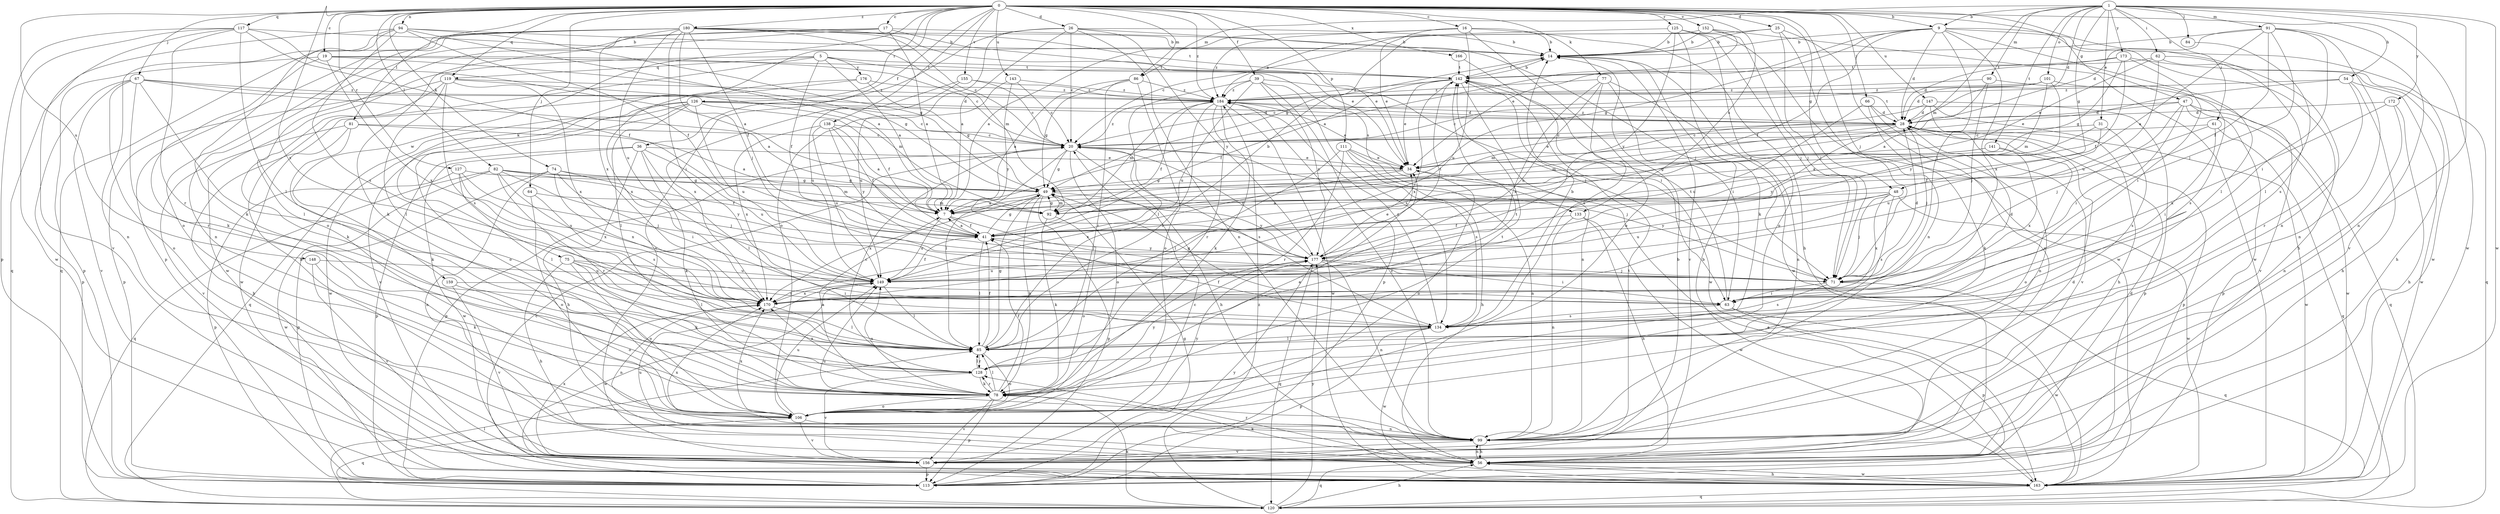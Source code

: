 strict digraph  {
0;
1;
5;
7;
9;
14;
16;
17;
19;
20;
25;
26;
28;
31;
34;
36;
39;
41;
47;
48;
49;
54;
56;
61;
62;
63;
64;
66;
67;
71;
74;
75;
77;
78;
81;
82;
84;
85;
86;
90;
91;
92;
94;
99;
101;
106;
111;
113;
117;
119;
120;
125;
126;
127;
128;
133;
134;
138;
141;
142;
143;
147;
148;
149;
152;
155;
156;
159;
163;
166;
170;
172;
173;
176;
177;
180;
184;
0 -> 9  [label=b];
0 -> 16  [label=c];
0 -> 17  [label=c];
0 -> 19  [label=c];
0 -> 25  [label=d];
0 -> 26  [label=d];
0 -> 36  [label=f];
0 -> 39  [label=f];
0 -> 47  [label=g];
0 -> 48  [label=g];
0 -> 64  [label=j];
0 -> 66  [label=j];
0 -> 67  [label=j];
0 -> 71  [label=j];
0 -> 74  [label=k];
0 -> 75  [label=k];
0 -> 77  [label=k];
0 -> 81  [label=l];
0 -> 82  [label=l];
0 -> 86  [label=m];
0 -> 94  [label=n];
0 -> 99  [label=n];
0 -> 111  [label=p];
0 -> 117  [label=q];
0 -> 119  [label=q];
0 -> 125  [label=r];
0 -> 126  [label=r];
0 -> 127  [label=r];
0 -> 133  [label=s];
0 -> 138  [label=t];
0 -> 143  [label=u];
0 -> 147  [label=u];
0 -> 148  [label=u];
0 -> 152  [label=v];
0 -> 155  [label=v];
0 -> 159  [label=w];
0 -> 163  [label=w];
0 -> 166  [label=x];
0 -> 170  [label=x];
0 -> 180  [label=z];
0 -> 184  [label=z];
1 -> 9  [label=b];
1 -> 28  [label=d];
1 -> 31  [label=e];
1 -> 48  [label=g];
1 -> 54  [label=h];
1 -> 61  [label=i];
1 -> 62  [label=i];
1 -> 84  [label=l];
1 -> 86  [label=m];
1 -> 90  [label=m];
1 -> 91  [label=m];
1 -> 92  [label=m];
1 -> 99  [label=n];
1 -> 101  [label=o];
1 -> 141  [label=t];
1 -> 163  [label=w];
1 -> 172  [label=y];
1 -> 173  [label=y];
5 -> 7  [label=a];
5 -> 41  [label=f];
5 -> 56  [label=h];
5 -> 119  [label=q];
5 -> 133  [label=s];
5 -> 142  [label=t];
5 -> 163  [label=w];
5 -> 176  [label=y];
7 -> 41  [label=f];
7 -> 71  [label=j];
7 -> 149  [label=u];
9 -> 14  [label=b];
9 -> 28  [label=d];
9 -> 34  [label=e];
9 -> 41  [label=f];
9 -> 49  [label=g];
9 -> 56  [label=h];
9 -> 71  [label=j];
9 -> 85  [label=l];
9 -> 163  [label=w];
9 -> 170  [label=x];
14 -> 142  [label=t];
14 -> 156  [label=v];
14 -> 163  [label=w];
16 -> 7  [label=a];
16 -> 14  [label=b];
16 -> 34  [label=e];
16 -> 56  [label=h];
16 -> 106  [label=o];
16 -> 149  [label=u];
16 -> 184  [label=z];
17 -> 7  [label=a];
17 -> 14  [label=b];
17 -> 34  [label=e];
17 -> 78  [label=k];
17 -> 99  [label=n];
17 -> 106  [label=o];
19 -> 20  [label=c];
19 -> 49  [label=g];
19 -> 78  [label=k];
19 -> 113  [label=p];
19 -> 142  [label=t];
19 -> 170  [label=x];
20 -> 34  [label=e];
20 -> 49  [label=g];
20 -> 56  [label=h];
20 -> 71  [label=j];
20 -> 85  [label=l];
20 -> 106  [label=o];
20 -> 113  [label=p];
20 -> 134  [label=s];
20 -> 184  [label=z];
25 -> 14  [label=b];
25 -> 20  [label=c];
25 -> 71  [label=j];
25 -> 99  [label=n];
25 -> 156  [label=v];
26 -> 7  [label=a];
26 -> 14  [label=b];
26 -> 20  [label=c];
26 -> 71  [label=j];
26 -> 99  [label=n];
26 -> 106  [label=o];
26 -> 156  [label=v];
26 -> 177  [label=y];
28 -> 20  [label=c];
28 -> 34  [label=e];
28 -> 71  [label=j];
28 -> 92  [label=m];
28 -> 113  [label=p];
28 -> 142  [label=t];
28 -> 163  [label=w];
28 -> 177  [label=y];
28 -> 184  [label=z];
31 -> 7  [label=a];
31 -> 20  [label=c];
31 -> 134  [label=s];
31 -> 149  [label=u];
34 -> 49  [label=g];
34 -> 106  [label=o];
34 -> 170  [label=x];
36 -> 34  [label=e];
36 -> 56  [label=h];
36 -> 78  [label=k];
36 -> 85  [label=l];
36 -> 113  [label=p];
36 -> 149  [label=u];
36 -> 163  [label=w];
39 -> 71  [label=j];
39 -> 85  [label=l];
39 -> 113  [label=p];
39 -> 134  [label=s];
39 -> 149  [label=u];
39 -> 177  [label=y];
39 -> 184  [label=z];
41 -> 7  [label=a];
41 -> 14  [label=b];
41 -> 49  [label=g];
41 -> 85  [label=l];
41 -> 177  [label=y];
47 -> 20  [label=c];
47 -> 28  [label=d];
47 -> 63  [label=i];
47 -> 71  [label=j];
47 -> 113  [label=p];
47 -> 120  [label=q];
47 -> 163  [label=w];
48 -> 7  [label=a];
48 -> 71  [label=j];
48 -> 134  [label=s];
48 -> 149  [label=u];
48 -> 163  [label=w];
48 -> 170  [label=x];
48 -> 177  [label=y];
49 -> 7  [label=a];
49 -> 78  [label=k];
49 -> 92  [label=m];
49 -> 113  [label=p];
49 -> 170  [label=x];
49 -> 177  [label=y];
54 -> 34  [label=e];
54 -> 56  [label=h];
54 -> 128  [label=r];
54 -> 163  [label=w];
54 -> 184  [label=z];
56 -> 14  [label=b];
56 -> 28  [label=d];
56 -> 78  [label=k];
56 -> 99  [label=n];
56 -> 120  [label=q];
56 -> 128  [label=r];
56 -> 149  [label=u];
56 -> 163  [label=w];
61 -> 20  [label=c];
61 -> 41  [label=f];
61 -> 63  [label=i];
61 -> 120  [label=q];
62 -> 34  [label=e];
62 -> 120  [label=q];
62 -> 134  [label=s];
62 -> 142  [label=t];
62 -> 149  [label=u];
63 -> 28  [label=d];
63 -> 49  [label=g];
63 -> 113  [label=p];
63 -> 134  [label=s];
63 -> 142  [label=t];
63 -> 163  [label=w];
64 -> 92  [label=m];
64 -> 106  [label=o];
64 -> 134  [label=s];
66 -> 28  [label=d];
66 -> 78  [label=k];
66 -> 99  [label=n];
66 -> 149  [label=u];
67 -> 7  [label=a];
67 -> 28  [label=d];
67 -> 85  [label=l];
67 -> 106  [label=o];
67 -> 113  [label=p];
67 -> 128  [label=r];
67 -> 156  [label=v];
67 -> 184  [label=z];
71 -> 28  [label=d];
71 -> 63  [label=i];
71 -> 120  [label=q];
71 -> 134  [label=s];
74 -> 41  [label=f];
74 -> 49  [label=g];
74 -> 63  [label=i];
74 -> 99  [label=n];
74 -> 113  [label=p];
74 -> 170  [label=x];
75 -> 56  [label=h];
75 -> 78  [label=k];
75 -> 85  [label=l];
75 -> 106  [label=o];
75 -> 134  [label=s];
75 -> 149  [label=u];
77 -> 63  [label=i];
77 -> 99  [label=n];
77 -> 134  [label=s];
77 -> 149  [label=u];
77 -> 170  [label=x];
77 -> 184  [label=z];
78 -> 7  [label=a];
78 -> 34  [label=e];
78 -> 41  [label=f];
78 -> 85  [label=l];
78 -> 106  [label=o];
78 -> 113  [label=p];
78 -> 128  [label=r];
78 -> 142  [label=t];
78 -> 149  [label=u];
78 -> 156  [label=v];
78 -> 177  [label=y];
81 -> 7  [label=a];
81 -> 20  [label=c];
81 -> 56  [label=h];
81 -> 78  [label=k];
81 -> 156  [label=v];
82 -> 49  [label=g];
82 -> 71  [label=j];
82 -> 92  [label=m];
82 -> 120  [label=q];
82 -> 128  [label=r];
82 -> 163  [label=w];
82 -> 170  [label=x];
82 -> 177  [label=y];
84 -> 85  [label=l];
85 -> 41  [label=f];
85 -> 49  [label=g];
85 -> 106  [label=o];
85 -> 128  [label=r];
85 -> 142  [label=t];
86 -> 7  [label=a];
86 -> 49  [label=g];
86 -> 106  [label=o];
86 -> 128  [label=r];
86 -> 184  [label=z];
90 -> 7  [label=a];
90 -> 71  [label=j];
90 -> 156  [label=v];
90 -> 184  [label=z];
91 -> 7  [label=a];
91 -> 14  [label=b];
91 -> 28  [label=d];
91 -> 41  [label=f];
91 -> 63  [label=i];
91 -> 71  [label=j];
91 -> 99  [label=n];
91 -> 156  [label=v];
92 -> 49  [label=g];
92 -> 78  [label=k];
92 -> 106  [label=o];
94 -> 7  [label=a];
94 -> 14  [label=b];
94 -> 41  [label=f];
94 -> 49  [label=g];
94 -> 78  [label=k];
94 -> 99  [label=n];
94 -> 120  [label=q];
94 -> 134  [label=s];
99 -> 28  [label=d];
99 -> 56  [label=h];
99 -> 149  [label=u];
99 -> 156  [label=v];
99 -> 170  [label=x];
99 -> 184  [label=z];
101 -> 20  [label=c];
101 -> 28  [label=d];
101 -> 92  [label=m];
101 -> 134  [label=s];
101 -> 177  [label=y];
101 -> 184  [label=z];
106 -> 99  [label=n];
106 -> 120  [label=q];
106 -> 149  [label=u];
106 -> 156  [label=v];
106 -> 170  [label=x];
106 -> 177  [label=y];
111 -> 34  [label=e];
111 -> 56  [label=h];
111 -> 85  [label=l];
111 -> 99  [label=n];
111 -> 128  [label=r];
111 -> 134  [label=s];
113 -> 20  [label=c];
113 -> 49  [label=g];
113 -> 177  [label=y];
117 -> 7  [label=a];
117 -> 14  [label=b];
117 -> 41  [label=f];
117 -> 85  [label=l];
117 -> 113  [label=p];
117 -> 128  [label=r];
117 -> 156  [label=v];
117 -> 163  [label=w];
119 -> 78  [label=k];
119 -> 85  [label=l];
119 -> 92  [label=m];
119 -> 113  [label=p];
119 -> 134  [label=s];
119 -> 170  [label=x];
119 -> 184  [label=z];
120 -> 56  [label=h];
120 -> 78  [label=k];
120 -> 85  [label=l];
120 -> 177  [label=y];
120 -> 184  [label=z];
125 -> 14  [label=b];
125 -> 71  [label=j];
125 -> 78  [label=k];
125 -> 106  [label=o];
125 -> 163  [label=w];
125 -> 177  [label=y];
125 -> 184  [label=z];
126 -> 20  [label=c];
126 -> 28  [label=d];
126 -> 41  [label=f];
126 -> 85  [label=l];
126 -> 106  [label=o];
126 -> 120  [label=q];
126 -> 149  [label=u];
126 -> 156  [label=v];
126 -> 163  [label=w];
127 -> 49  [label=g];
127 -> 71  [label=j];
127 -> 85  [label=l];
127 -> 113  [label=p];
127 -> 149  [label=u];
128 -> 20  [label=c];
128 -> 78  [label=k];
128 -> 85  [label=l];
128 -> 156  [label=v];
128 -> 170  [label=x];
133 -> 41  [label=f];
133 -> 56  [label=h];
133 -> 99  [label=n];
133 -> 163  [label=w];
134 -> 14  [label=b];
134 -> 41  [label=f];
134 -> 85  [label=l];
134 -> 113  [label=p];
134 -> 163  [label=w];
134 -> 184  [label=z];
138 -> 7  [label=a];
138 -> 20  [label=c];
138 -> 41  [label=f];
138 -> 149  [label=u];
138 -> 170  [label=x];
138 -> 177  [label=y];
141 -> 34  [label=e];
141 -> 49  [label=g];
141 -> 106  [label=o];
141 -> 170  [label=x];
142 -> 14  [label=b];
142 -> 34  [label=e];
142 -> 41  [label=f];
142 -> 99  [label=n];
142 -> 163  [label=w];
142 -> 170  [label=x];
142 -> 184  [label=z];
143 -> 20  [label=c];
143 -> 149  [label=u];
143 -> 177  [label=y];
143 -> 184  [label=z];
147 -> 28  [label=d];
147 -> 56  [label=h];
147 -> 92  [label=m];
147 -> 113  [label=p];
147 -> 156  [label=v];
148 -> 78  [label=k];
148 -> 149  [label=u];
148 -> 156  [label=v];
149 -> 41  [label=f];
149 -> 85  [label=l];
149 -> 163  [label=w];
149 -> 170  [label=x];
152 -> 7  [label=a];
152 -> 14  [label=b];
152 -> 49  [label=g];
152 -> 71  [label=j];
152 -> 163  [label=w];
155 -> 20  [label=c];
155 -> 149  [label=u];
155 -> 170  [label=x];
155 -> 184  [label=z];
156 -> 14  [label=b];
156 -> 20  [label=c];
156 -> 113  [label=p];
156 -> 142  [label=t];
156 -> 170  [label=x];
159 -> 63  [label=i];
159 -> 106  [label=o];
159 -> 156  [label=v];
163 -> 34  [label=e];
163 -> 56  [label=h];
163 -> 120  [label=q];
166 -> 63  [label=i];
166 -> 142  [label=t];
170 -> 85  [label=l];
170 -> 99  [label=n];
172 -> 28  [label=d];
172 -> 56  [label=h];
172 -> 99  [label=n];
172 -> 170  [label=x];
173 -> 28  [label=d];
173 -> 41  [label=f];
173 -> 49  [label=g];
173 -> 56  [label=h];
173 -> 63  [label=i];
173 -> 142  [label=t];
176 -> 49  [label=g];
176 -> 163  [label=w];
176 -> 170  [label=x];
176 -> 184  [label=z];
177 -> 20  [label=c];
177 -> 34  [label=e];
177 -> 63  [label=i];
177 -> 71  [label=j];
177 -> 99  [label=n];
177 -> 120  [label=q];
177 -> 142  [label=t];
177 -> 149  [label=u];
180 -> 14  [label=b];
180 -> 20  [label=c];
180 -> 34  [label=e];
180 -> 41  [label=f];
180 -> 63  [label=i];
180 -> 71  [label=j];
180 -> 92  [label=m];
180 -> 106  [label=o];
180 -> 113  [label=p];
180 -> 120  [label=q];
180 -> 142  [label=t];
180 -> 149  [label=u];
180 -> 170  [label=x];
184 -> 28  [label=d];
184 -> 34  [label=e];
184 -> 41  [label=f];
184 -> 78  [label=k];
184 -> 85  [label=l];
184 -> 92  [label=m];
184 -> 128  [label=r];
184 -> 163  [label=w];
}
